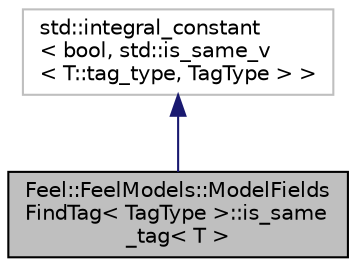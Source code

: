 digraph "Feel::FeelModels::ModelFieldsFindTag&lt; TagType &gt;::is_same_tag&lt; T &gt;"
{
 // LATEX_PDF_SIZE
  edge [fontname="Helvetica",fontsize="10",labelfontname="Helvetica",labelfontsize="10"];
  node [fontname="Helvetica",fontsize="10",shape=record];
  Node1 [label="Feel::FeelModels::ModelFields\lFindTag\< TagType \>::is_same\l_tag\< T \>",height=0.2,width=0.4,color="black", fillcolor="grey75", style="filled", fontcolor="black",tooltip=" "];
  Node2 -> Node1 [dir="back",color="midnightblue",fontsize="10",style="solid",fontname="Helvetica"];
  Node2 [label="std::integral_constant\l\< bool, std::is_same_v\l\< T::tag_type, TagType \> \>",height=0.2,width=0.4,color="grey75", fillcolor="white", style="filled",tooltip=" "];
}
